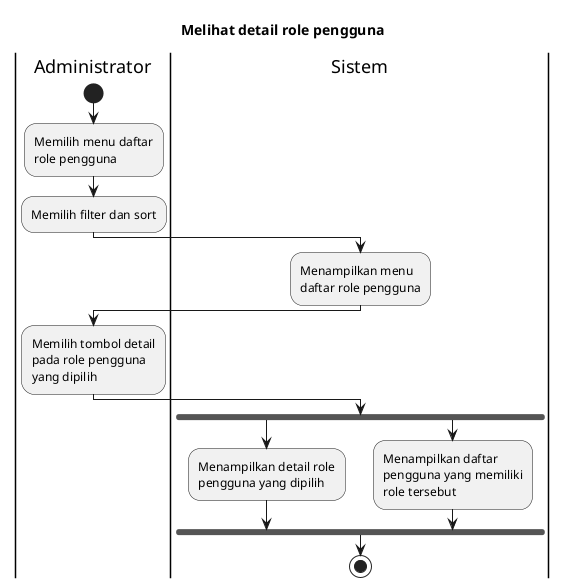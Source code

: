 @startuml UC-MGUSER-005 - Melihat detail role pengguna
skinparam wrapWidth 140

title Melihat detail role pengguna

|Administrator|
start
:Memilih menu daftar role pengguna;
:Memilih filter dan sort;

|Sistem|
:Menampilkan menu daftar role pengguna;

|Administrator|
:Memilih tombol detail pada role pengguna yang dipilih;

|Sistem|
fork
  :Menampilkan detail role pengguna yang dipilih;
fork again
  :Menampilkan daftar pengguna yang memiliki role tersebut;
endfork

stop

@enduml